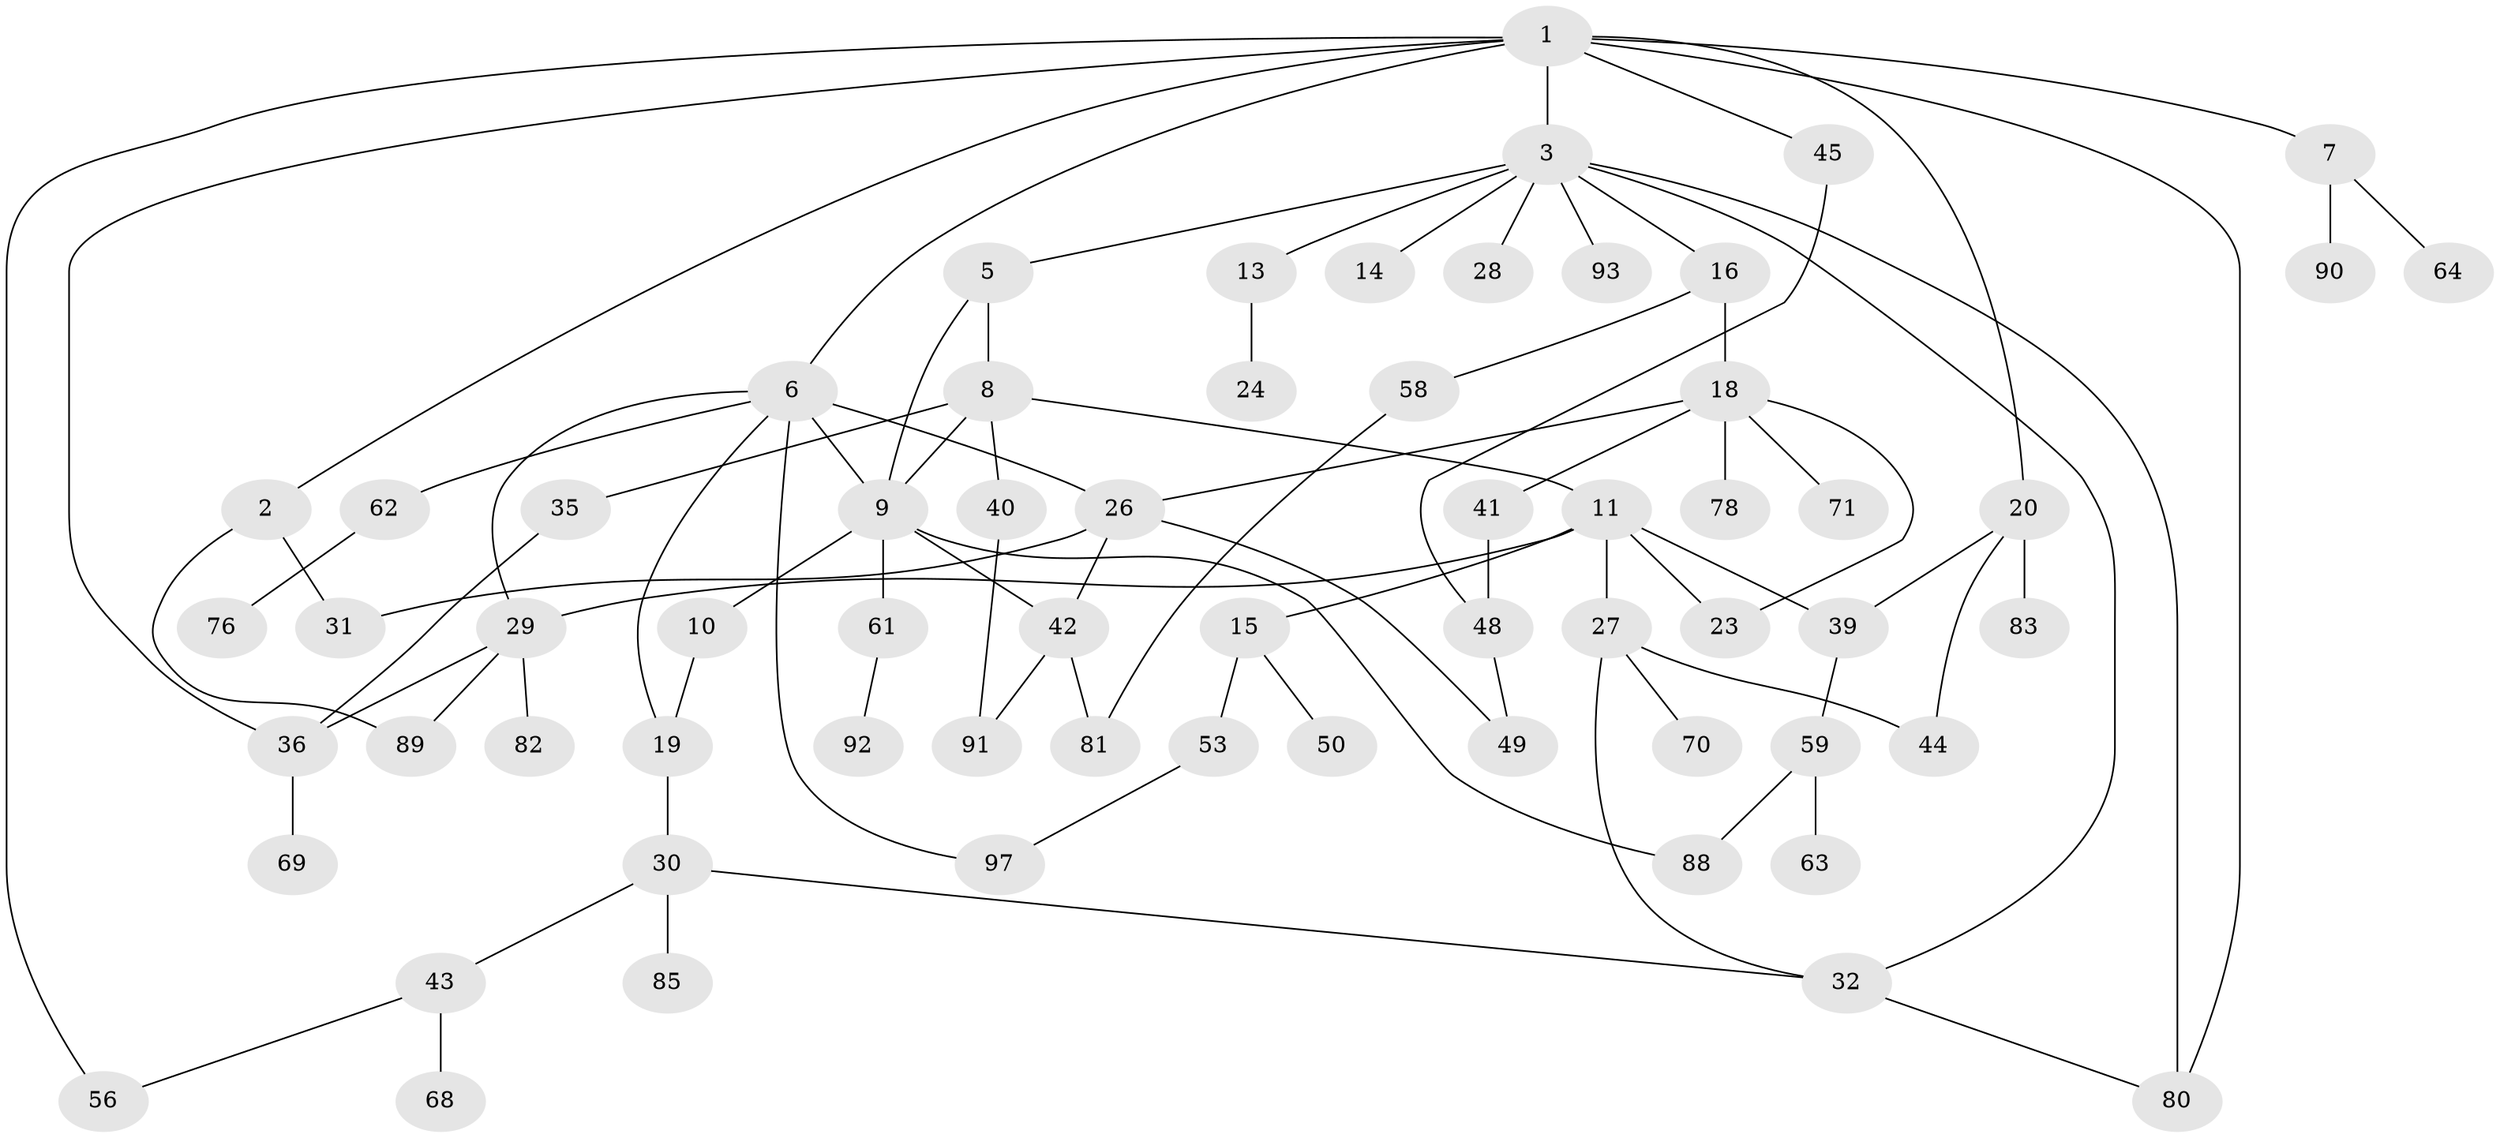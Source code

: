 // original degree distribution, {8: 0.010101010101010102, 4: 0.12121212121212122, 6: 0.020202020202020204, 5: 0.050505050505050504, 3: 0.21212121212121213, 2: 0.30303030303030304, 1: 0.2828282828282828}
// Generated by graph-tools (version 1.1) at 2025/41/03/06/25 10:41:27]
// undirected, 64 vertices, 87 edges
graph export_dot {
graph [start="1"]
  node [color=gray90,style=filled];
  1 [super="+17"];
  2 [super="+37"];
  3 [super="+4"];
  5 [super="+34"];
  6 [super="+25"];
  7 [super="+79"];
  8 [super="+33"];
  9 [super="+46"];
  10;
  11 [super="+12"];
  13 [super="+21"];
  14 [super="+55"];
  15;
  16 [super="+99"];
  18 [super="+54"];
  19 [super="+22"];
  20 [super="+52"];
  23 [super="+87"];
  24 [super="+95"];
  26 [super="+86"];
  27 [super="+51"];
  28;
  29 [super="+60"];
  30 [super="+84"];
  31 [super="+38"];
  32;
  35 [super="+47"];
  36 [super="+77"];
  39 [super="+67"];
  40 [super="+73"];
  41;
  42 [super="+66"];
  43 [super="+72"];
  44;
  45 [super="+74"];
  48 [super="+57"];
  49;
  50;
  53 [super="+65"];
  56;
  58;
  59 [super="+75"];
  61;
  62 [super="+98"];
  63 [super="+94"];
  64;
  68;
  69;
  70 [super="+96"];
  71;
  76;
  78;
  80;
  81;
  82;
  83;
  85;
  88;
  89;
  90;
  91;
  92;
  93;
  97;
  1 -- 2;
  1 -- 3;
  1 -- 6;
  1 -- 7;
  1 -- 45;
  1 -- 56;
  1 -- 80;
  1 -- 20;
  1 -- 36;
  2 -- 31;
  2 -- 89;
  3 -- 13;
  3 -- 14;
  3 -- 16;
  3 -- 28;
  3 -- 32;
  3 -- 80;
  3 -- 5;
  3 -- 93;
  5 -- 8;
  5 -- 9;
  6 -- 19;
  6 -- 97;
  6 -- 9;
  6 -- 26;
  6 -- 29;
  6 -- 62;
  7 -- 64;
  7 -- 90;
  8 -- 11;
  8 -- 9;
  8 -- 40;
  8 -- 35;
  9 -- 10;
  9 -- 42;
  9 -- 88;
  9 -- 61;
  10 -- 19;
  11 -- 39;
  11 -- 23;
  11 -- 27;
  11 -- 29;
  11 -- 15;
  13 -- 24;
  15 -- 50;
  15 -- 53;
  16 -- 18;
  16 -- 58;
  18 -- 41;
  18 -- 78;
  18 -- 71;
  18 -- 26;
  18 -- 23;
  19 -- 30;
  20 -- 39;
  20 -- 83;
  20 -- 44;
  26 -- 31;
  26 -- 42;
  26 -- 49;
  27 -- 32;
  27 -- 44;
  27 -- 70;
  29 -- 82;
  29 -- 89;
  29 -- 36;
  30 -- 43;
  30 -- 32;
  30 -- 85;
  32 -- 80;
  35 -- 36;
  36 -- 69;
  39 -- 59;
  40 -- 91;
  41 -- 48;
  42 -- 81;
  42 -- 91;
  43 -- 68;
  43 -- 56;
  45 -- 48;
  48 -- 49;
  53 -- 97;
  58 -- 81;
  59 -- 63;
  59 -- 88;
  61 -- 92;
  62 -- 76;
}
